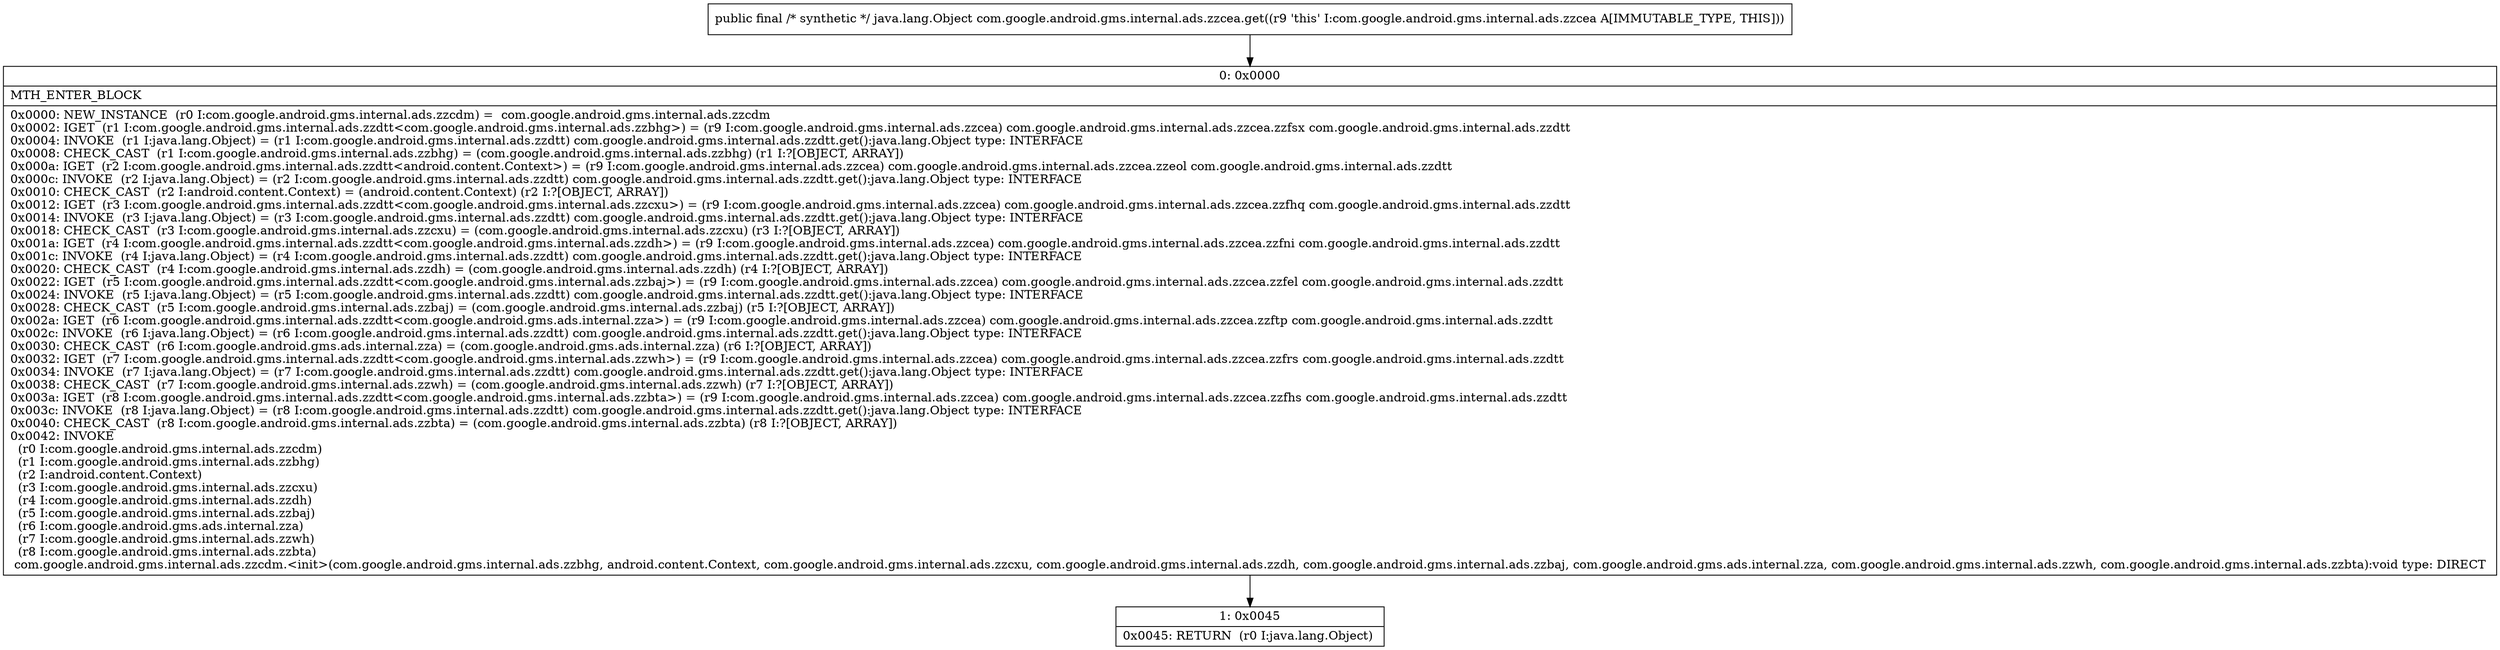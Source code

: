 digraph "CFG forcom.google.android.gms.internal.ads.zzcea.get()Ljava\/lang\/Object;" {
Node_0 [shape=record,label="{0\:\ 0x0000|MTH_ENTER_BLOCK\l|0x0000: NEW_INSTANCE  (r0 I:com.google.android.gms.internal.ads.zzcdm) =  com.google.android.gms.internal.ads.zzcdm \l0x0002: IGET  (r1 I:com.google.android.gms.internal.ads.zzdtt\<com.google.android.gms.internal.ads.zzbhg\>) = (r9 I:com.google.android.gms.internal.ads.zzcea) com.google.android.gms.internal.ads.zzcea.zzfsx com.google.android.gms.internal.ads.zzdtt \l0x0004: INVOKE  (r1 I:java.lang.Object) = (r1 I:com.google.android.gms.internal.ads.zzdtt) com.google.android.gms.internal.ads.zzdtt.get():java.lang.Object type: INTERFACE \l0x0008: CHECK_CAST  (r1 I:com.google.android.gms.internal.ads.zzbhg) = (com.google.android.gms.internal.ads.zzbhg) (r1 I:?[OBJECT, ARRAY]) \l0x000a: IGET  (r2 I:com.google.android.gms.internal.ads.zzdtt\<android.content.Context\>) = (r9 I:com.google.android.gms.internal.ads.zzcea) com.google.android.gms.internal.ads.zzcea.zzeol com.google.android.gms.internal.ads.zzdtt \l0x000c: INVOKE  (r2 I:java.lang.Object) = (r2 I:com.google.android.gms.internal.ads.zzdtt) com.google.android.gms.internal.ads.zzdtt.get():java.lang.Object type: INTERFACE \l0x0010: CHECK_CAST  (r2 I:android.content.Context) = (android.content.Context) (r2 I:?[OBJECT, ARRAY]) \l0x0012: IGET  (r3 I:com.google.android.gms.internal.ads.zzdtt\<com.google.android.gms.internal.ads.zzcxu\>) = (r9 I:com.google.android.gms.internal.ads.zzcea) com.google.android.gms.internal.ads.zzcea.zzfhq com.google.android.gms.internal.ads.zzdtt \l0x0014: INVOKE  (r3 I:java.lang.Object) = (r3 I:com.google.android.gms.internal.ads.zzdtt) com.google.android.gms.internal.ads.zzdtt.get():java.lang.Object type: INTERFACE \l0x0018: CHECK_CAST  (r3 I:com.google.android.gms.internal.ads.zzcxu) = (com.google.android.gms.internal.ads.zzcxu) (r3 I:?[OBJECT, ARRAY]) \l0x001a: IGET  (r4 I:com.google.android.gms.internal.ads.zzdtt\<com.google.android.gms.internal.ads.zzdh\>) = (r9 I:com.google.android.gms.internal.ads.zzcea) com.google.android.gms.internal.ads.zzcea.zzfni com.google.android.gms.internal.ads.zzdtt \l0x001c: INVOKE  (r4 I:java.lang.Object) = (r4 I:com.google.android.gms.internal.ads.zzdtt) com.google.android.gms.internal.ads.zzdtt.get():java.lang.Object type: INTERFACE \l0x0020: CHECK_CAST  (r4 I:com.google.android.gms.internal.ads.zzdh) = (com.google.android.gms.internal.ads.zzdh) (r4 I:?[OBJECT, ARRAY]) \l0x0022: IGET  (r5 I:com.google.android.gms.internal.ads.zzdtt\<com.google.android.gms.internal.ads.zzbaj\>) = (r9 I:com.google.android.gms.internal.ads.zzcea) com.google.android.gms.internal.ads.zzcea.zzfel com.google.android.gms.internal.ads.zzdtt \l0x0024: INVOKE  (r5 I:java.lang.Object) = (r5 I:com.google.android.gms.internal.ads.zzdtt) com.google.android.gms.internal.ads.zzdtt.get():java.lang.Object type: INTERFACE \l0x0028: CHECK_CAST  (r5 I:com.google.android.gms.internal.ads.zzbaj) = (com.google.android.gms.internal.ads.zzbaj) (r5 I:?[OBJECT, ARRAY]) \l0x002a: IGET  (r6 I:com.google.android.gms.internal.ads.zzdtt\<com.google.android.gms.ads.internal.zza\>) = (r9 I:com.google.android.gms.internal.ads.zzcea) com.google.android.gms.internal.ads.zzcea.zzftp com.google.android.gms.internal.ads.zzdtt \l0x002c: INVOKE  (r6 I:java.lang.Object) = (r6 I:com.google.android.gms.internal.ads.zzdtt) com.google.android.gms.internal.ads.zzdtt.get():java.lang.Object type: INTERFACE \l0x0030: CHECK_CAST  (r6 I:com.google.android.gms.ads.internal.zza) = (com.google.android.gms.ads.internal.zza) (r6 I:?[OBJECT, ARRAY]) \l0x0032: IGET  (r7 I:com.google.android.gms.internal.ads.zzdtt\<com.google.android.gms.internal.ads.zzwh\>) = (r9 I:com.google.android.gms.internal.ads.zzcea) com.google.android.gms.internal.ads.zzcea.zzfrs com.google.android.gms.internal.ads.zzdtt \l0x0034: INVOKE  (r7 I:java.lang.Object) = (r7 I:com.google.android.gms.internal.ads.zzdtt) com.google.android.gms.internal.ads.zzdtt.get():java.lang.Object type: INTERFACE \l0x0038: CHECK_CAST  (r7 I:com.google.android.gms.internal.ads.zzwh) = (com.google.android.gms.internal.ads.zzwh) (r7 I:?[OBJECT, ARRAY]) \l0x003a: IGET  (r8 I:com.google.android.gms.internal.ads.zzdtt\<com.google.android.gms.internal.ads.zzbta\>) = (r9 I:com.google.android.gms.internal.ads.zzcea) com.google.android.gms.internal.ads.zzcea.zzfhs com.google.android.gms.internal.ads.zzdtt \l0x003c: INVOKE  (r8 I:java.lang.Object) = (r8 I:com.google.android.gms.internal.ads.zzdtt) com.google.android.gms.internal.ads.zzdtt.get():java.lang.Object type: INTERFACE \l0x0040: CHECK_CAST  (r8 I:com.google.android.gms.internal.ads.zzbta) = (com.google.android.gms.internal.ads.zzbta) (r8 I:?[OBJECT, ARRAY]) \l0x0042: INVOKE  \l  (r0 I:com.google.android.gms.internal.ads.zzcdm)\l  (r1 I:com.google.android.gms.internal.ads.zzbhg)\l  (r2 I:android.content.Context)\l  (r3 I:com.google.android.gms.internal.ads.zzcxu)\l  (r4 I:com.google.android.gms.internal.ads.zzdh)\l  (r5 I:com.google.android.gms.internal.ads.zzbaj)\l  (r6 I:com.google.android.gms.ads.internal.zza)\l  (r7 I:com.google.android.gms.internal.ads.zzwh)\l  (r8 I:com.google.android.gms.internal.ads.zzbta)\l com.google.android.gms.internal.ads.zzcdm.\<init\>(com.google.android.gms.internal.ads.zzbhg, android.content.Context, com.google.android.gms.internal.ads.zzcxu, com.google.android.gms.internal.ads.zzdh, com.google.android.gms.internal.ads.zzbaj, com.google.android.gms.ads.internal.zza, com.google.android.gms.internal.ads.zzwh, com.google.android.gms.internal.ads.zzbta):void type: DIRECT \l}"];
Node_1 [shape=record,label="{1\:\ 0x0045|0x0045: RETURN  (r0 I:java.lang.Object) \l}"];
MethodNode[shape=record,label="{public final \/* synthetic *\/ java.lang.Object com.google.android.gms.internal.ads.zzcea.get((r9 'this' I:com.google.android.gms.internal.ads.zzcea A[IMMUTABLE_TYPE, THIS])) }"];
MethodNode -> Node_0;
Node_0 -> Node_1;
}

